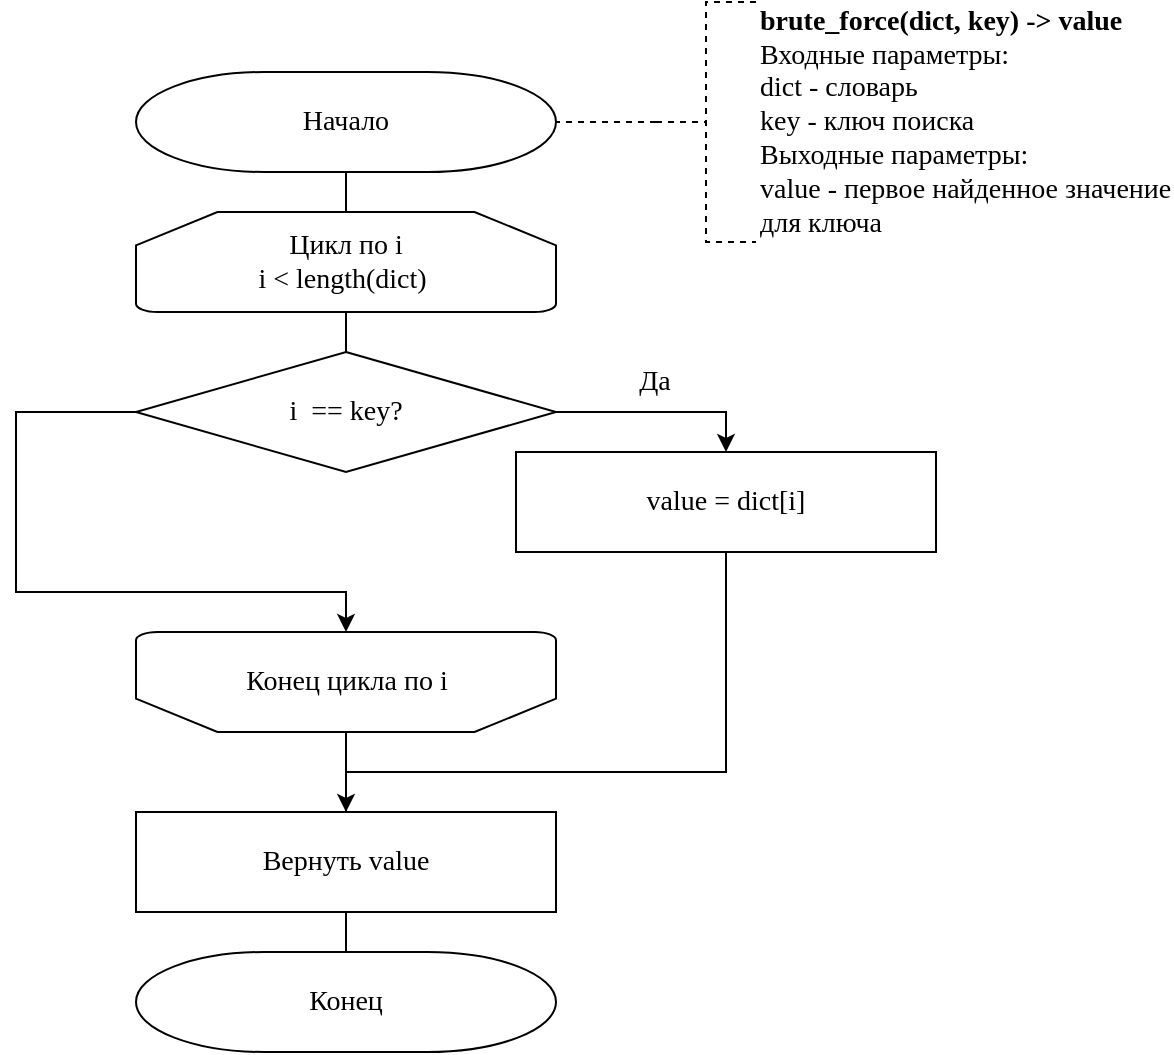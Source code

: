 <mxfile version="13.0.3" type="device"><diagram id="C5RBs43oDa-KdzZeNtuy" name="Page-1"><mxGraphModel dx="1338" dy="816" grid="1" gridSize="10" guides="1" tooltips="1" connect="1" arrows="1" fold="1" page="1" pageScale="1" pageWidth="827" pageHeight="1169" math="0" shadow="0"><root><mxCell id="WIyWlLk6GJQsqaUBKTNV-0"/><mxCell id="WIyWlLk6GJQsqaUBKTNV-1" parent="WIyWlLk6GJQsqaUBKTNV-0"/><mxCell id="8ASUjrhexDcEnIv6eYc8-4" style="edgeStyle=orthogonalEdgeStyle;rounded=0;orthogonalLoop=1;jettySize=auto;html=1;exitX=0.5;exitY=1;exitDx=0;exitDy=0;exitPerimeter=0;entryX=0.5;entryY=0;entryDx=0;entryDy=0;entryPerimeter=0;endArrow=none;endFill=0;fontSize=14;fontFamily=Times New Roman;" parent="WIyWlLk6GJQsqaUBKTNV-1" source="8ASUjrhexDcEnIv6eYc8-0" target="8ASUjrhexDcEnIv6eYc8-3" edge="1"><mxGeometry relative="1" as="geometry"/></mxCell><mxCell id="8ASUjrhexDcEnIv6eYc8-0" value="Начало" style="strokeWidth=1;html=1;shape=mxgraph.flowchart.terminator;whiteSpace=wrap;fontSize=14;fontFamily=Times New Roman;" parent="WIyWlLk6GJQsqaUBKTNV-1" vertex="1"><mxGeometry x="240" y="70" width="210" height="50" as="geometry"/></mxCell><mxCell id="8ASUjrhexDcEnIv6eYc8-1" style="edgeStyle=orthogonalEdgeStyle;rounded=0;orthogonalLoop=1;jettySize=auto;html=1;exitX=0;exitY=0.5;exitDx=0;exitDy=0;exitPerimeter=0;entryX=1;entryY=0.5;entryDx=0;entryDy=0;entryPerimeter=0;dashed=1;endArrow=none;endFill=0;fontSize=14;fontFamily=Times New Roman;" parent="WIyWlLk6GJQsqaUBKTNV-1" source="8ASUjrhexDcEnIv6eYc8-2" target="8ASUjrhexDcEnIv6eYc8-0" edge="1"><mxGeometry relative="1" as="geometry"/></mxCell><mxCell id="8ASUjrhexDcEnIv6eYc8-2" value="&lt;b style=&quot;font-size: 14px;&quot;&gt;brute_force(dict, key) -&amp;gt; value&lt;/b&gt;&lt;br style=&quot;font-size: 14px;&quot;&gt;Входные параметры:&lt;br style=&quot;font-size: 14px;&quot;&gt;dict - словарь&lt;br style=&quot;font-size: 14px;&quot;&gt;key - ключ поиска&lt;br style=&quot;font-size: 14px;&quot;&gt;Выходные параметры:&lt;br style=&quot;font-size: 14px;&quot;&gt;value - первое найденное значение&lt;br style=&quot;font-size: 14px;&quot;&gt;для ключа" style="strokeWidth=1;html=1;shape=mxgraph.flowchart.annotation_2;align=left;labelPosition=right;pointerEvents=1;dashed=1;fontSize=14;fontFamily=Times New Roman;" parent="WIyWlLk6GJQsqaUBKTNV-1" vertex="1"><mxGeometry x="500" y="35" width="50" height="120" as="geometry"/></mxCell><mxCell id="8ASUjrhexDcEnIv6eYc8-3" value="Цикл по i&lt;br style=&quot;font-size: 14px;&quot;&gt;i &amp;lt; length(dict)&amp;nbsp;" style="strokeWidth=1;html=1;shape=mxgraph.flowchart.loop_limit;whiteSpace=wrap;fontSize=14;fontFamily=Times New Roman;" parent="WIyWlLk6GJQsqaUBKTNV-1" vertex="1"><mxGeometry x="240" y="140" width="210" height="50" as="geometry"/></mxCell><mxCell id="8ASUjrhexDcEnIv6eYc8-6" style="edgeStyle=orthogonalEdgeStyle;rounded=0;orthogonalLoop=1;jettySize=auto;html=1;exitX=0.5;exitY=0;exitDx=0;exitDy=0;exitPerimeter=0;entryX=0.5;entryY=1;entryDx=0;entryDy=0;entryPerimeter=0;endArrow=none;endFill=0;fontSize=14;fontFamily=Times New Roman;" parent="WIyWlLk6GJQsqaUBKTNV-1" source="8ASUjrhexDcEnIv6eYc8-5" target="8ASUjrhexDcEnIv6eYc8-3" edge="1"><mxGeometry relative="1" as="geometry"/></mxCell><mxCell id="8ASUjrhexDcEnIv6eYc8-9" value="Да" style="edgeStyle=orthogonalEdgeStyle;rounded=0;orthogonalLoop=1;jettySize=auto;html=1;exitX=1;exitY=0.5;exitDx=0;exitDy=0;exitPerimeter=0;endArrow=classic;endFill=1;fontSize=14;fontFamily=Times New Roman;" parent="WIyWlLk6GJQsqaUBKTNV-1" source="8ASUjrhexDcEnIv6eYc8-5" target="8ASUjrhexDcEnIv6eYc8-7" edge="1"><mxGeometry x="-0.077" y="15" relative="1" as="geometry"><mxPoint as="offset"/></mxGeometry></mxCell><mxCell id="8ASUjrhexDcEnIv6eYc8-19" style="edgeStyle=orthogonalEdgeStyle;rounded=0;orthogonalLoop=1;jettySize=auto;html=1;exitX=0;exitY=0.5;exitDx=0;exitDy=0;exitPerimeter=0;entryX=0.5;entryY=1;entryDx=0;entryDy=0;entryPerimeter=0;endArrow=classic;endFill=1;fontSize=14;fontFamily=Times New Roman;" parent="WIyWlLk6GJQsqaUBKTNV-1" source="8ASUjrhexDcEnIv6eYc8-5" target="8ASUjrhexDcEnIv6eYc8-17" edge="1"><mxGeometry relative="1" as="geometry"><Array as="points"><mxPoint x="180" y="240"/><mxPoint x="180" y="330"/><mxPoint x="345" y="330"/></Array></mxGeometry></mxCell><mxCell id="8ASUjrhexDcEnIv6eYc8-5" value="i&amp;nbsp; == key?" style="strokeWidth=1;html=1;shape=mxgraph.flowchart.decision;whiteSpace=wrap;fontSize=14;fontFamily=Times New Roman;" parent="WIyWlLk6GJQsqaUBKTNV-1" vertex="1"><mxGeometry x="240" y="210" width="210" height="60" as="geometry"/></mxCell><mxCell id="8ASUjrhexDcEnIv6eYc8-20" style="edgeStyle=orthogonalEdgeStyle;rounded=0;orthogonalLoop=1;jettySize=auto;html=1;exitX=0.5;exitY=1;exitDx=0;exitDy=0;endArrow=classic;endFill=1;fontSize=14;fontFamily=Times New Roman;" parent="WIyWlLk6GJQsqaUBKTNV-1" source="8ASUjrhexDcEnIv6eYc8-7" edge="1"><mxGeometry relative="1" as="geometry"><mxPoint x="345" y="440" as="targetPoint"/><Array as="points"><mxPoint x="535" y="420"/><mxPoint x="345" y="420"/></Array></mxGeometry></mxCell><mxCell id="8ASUjrhexDcEnIv6eYc8-7" value="&lt;span style=&quot;font-size: 14px; text-align: left; background-color: rgb(255, 255, 255);&quot;&gt;value = dict[i]&lt;br style=&quot;font-size: 14px;&quot;&gt;&lt;/span&gt;" style="rounded=0;whiteSpace=wrap;html=1;strokeWidth=1;fontSize=14;fontFamily=Times New Roman;" parent="WIyWlLk6GJQsqaUBKTNV-1" vertex="1"><mxGeometry x="430" y="260" width="210" height="50" as="geometry"/></mxCell><mxCell id="8ASUjrhexDcEnIv6eYc8-8" value="Конец" style="strokeWidth=1;html=1;shape=mxgraph.flowchart.terminator;whiteSpace=wrap;fontSize=14;fontFamily=Times New Roman;" parent="WIyWlLk6GJQsqaUBKTNV-1" vertex="1"><mxGeometry x="240" y="510" width="210" height="50" as="geometry"/></mxCell><mxCell id="8ASUjrhexDcEnIv6eYc8-15" style="edgeStyle=orthogonalEdgeStyle;rounded=0;orthogonalLoop=1;jettySize=auto;html=1;exitX=0.5;exitY=1;exitDx=0;exitDy=0;endArrow=none;endFill=0;fontSize=14;fontFamily=Times New Roman;" parent="WIyWlLk6GJQsqaUBKTNV-1" source="8ASUjrhexDcEnIv6eYc8-12" target="8ASUjrhexDcEnIv6eYc8-8" edge="1"><mxGeometry relative="1" as="geometry"/></mxCell><mxCell id="8ASUjrhexDcEnIv6eYc8-12" value="&lt;span style=&quot;font-size: 14px; text-align: left; background-color: rgb(255, 255, 255);&quot;&gt;Вернуть value&lt;br style=&quot;font-size: 14px;&quot;&gt;&lt;/span&gt;" style="rounded=0;whiteSpace=wrap;html=1;strokeWidth=1;fontSize=14;fontFamily=Times New Roman;" parent="WIyWlLk6GJQsqaUBKTNV-1" vertex="1"><mxGeometry x="240" y="440" width="210" height="50" as="geometry"/></mxCell><mxCell id="8ASUjrhexDcEnIv6eYc8-21" style="edgeStyle=orthogonalEdgeStyle;rounded=0;orthogonalLoop=1;jettySize=auto;html=1;exitX=0.5;exitY=0;exitDx=0;exitDy=0;exitPerimeter=0;endArrow=none;endFill=0;fontSize=14;fontFamily=Times New Roman;" parent="WIyWlLk6GJQsqaUBKTNV-1" source="8ASUjrhexDcEnIv6eYc8-17" target="8ASUjrhexDcEnIv6eYc8-12" edge="1"><mxGeometry relative="1" as="geometry"/></mxCell><mxCell id="8ASUjrhexDcEnIv6eYc8-17" value="" style="strokeWidth=1;html=1;shape=mxgraph.flowchart.loop_limit;whiteSpace=wrap;rotation=-180;fontSize=14;fontFamily=Times New Roman;" parent="WIyWlLk6GJQsqaUBKTNV-1" vertex="1"><mxGeometry x="240" y="350" width="210" height="50" as="geometry"/></mxCell><mxCell id="8ASUjrhexDcEnIv6eYc8-18" value="Конец цикла по i" style="text;html=1;align=center;verticalAlign=middle;resizable=0;points=[];autosize=1;fontSize=14;fontFamily=Times New Roman;" parent="WIyWlLk6GJQsqaUBKTNV-1" vertex="1"><mxGeometry x="285" y="365" width="120" height="20" as="geometry"/></mxCell></root></mxGraphModel></diagram></mxfile>